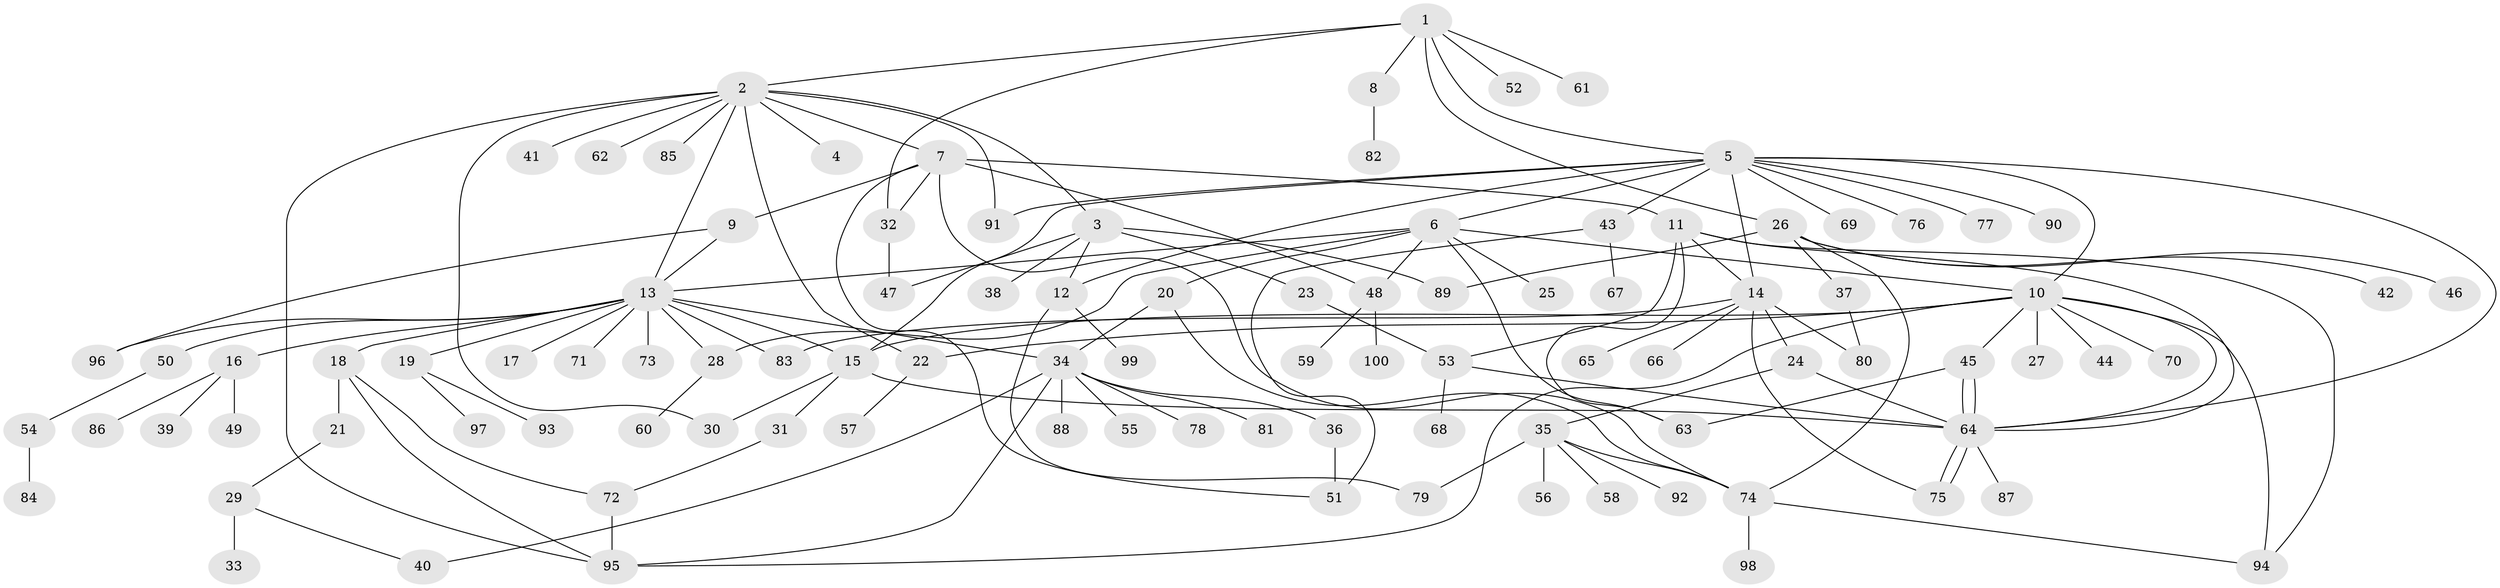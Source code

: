 // coarse degree distribution, {7: 0.05128205128205128, 24: 0.01282051282051282, 6: 0.02564102564102564, 1: 0.5256410256410257, 12: 0.01282051282051282, 9: 0.038461538461538464, 8: 0.038461538461538464, 2: 0.15384615384615385, 4: 0.038461538461538464, 3: 0.07692307692307693, 5: 0.02564102564102564}
// Generated by graph-tools (version 1.1) at 2025/41/03/06/25 10:41:47]
// undirected, 100 vertices, 144 edges
graph export_dot {
graph [start="1"]
  node [color=gray90,style=filled];
  1;
  2;
  3;
  4;
  5;
  6;
  7;
  8;
  9;
  10;
  11;
  12;
  13;
  14;
  15;
  16;
  17;
  18;
  19;
  20;
  21;
  22;
  23;
  24;
  25;
  26;
  27;
  28;
  29;
  30;
  31;
  32;
  33;
  34;
  35;
  36;
  37;
  38;
  39;
  40;
  41;
  42;
  43;
  44;
  45;
  46;
  47;
  48;
  49;
  50;
  51;
  52;
  53;
  54;
  55;
  56;
  57;
  58;
  59;
  60;
  61;
  62;
  63;
  64;
  65;
  66;
  67;
  68;
  69;
  70;
  71;
  72;
  73;
  74;
  75;
  76;
  77;
  78;
  79;
  80;
  81;
  82;
  83;
  84;
  85;
  86;
  87;
  88;
  89;
  90;
  91;
  92;
  93;
  94;
  95;
  96;
  97;
  98;
  99;
  100;
  1 -- 2;
  1 -- 5;
  1 -- 8;
  1 -- 26;
  1 -- 32;
  1 -- 52;
  1 -- 61;
  2 -- 3;
  2 -- 4;
  2 -- 7;
  2 -- 13;
  2 -- 22;
  2 -- 30;
  2 -- 41;
  2 -- 62;
  2 -- 85;
  2 -- 91;
  2 -- 95;
  3 -- 12;
  3 -- 23;
  3 -- 38;
  3 -- 47;
  3 -- 89;
  5 -- 6;
  5 -- 10;
  5 -- 12;
  5 -- 14;
  5 -- 15;
  5 -- 43;
  5 -- 64;
  5 -- 69;
  5 -- 76;
  5 -- 77;
  5 -- 90;
  5 -- 91;
  6 -- 10;
  6 -- 13;
  6 -- 20;
  6 -- 25;
  6 -- 28;
  6 -- 48;
  6 -- 63;
  7 -- 9;
  7 -- 11;
  7 -- 32;
  7 -- 48;
  7 -- 51;
  7 -- 74;
  8 -- 82;
  9 -- 13;
  9 -- 96;
  10 -- 15;
  10 -- 22;
  10 -- 27;
  10 -- 44;
  10 -- 45;
  10 -- 64;
  10 -- 70;
  10 -- 94;
  10 -- 95;
  11 -- 14;
  11 -- 53;
  11 -- 63;
  11 -- 64;
  11 -- 94;
  12 -- 79;
  12 -- 99;
  13 -- 15;
  13 -- 16;
  13 -- 17;
  13 -- 18;
  13 -- 19;
  13 -- 28;
  13 -- 34;
  13 -- 50;
  13 -- 71;
  13 -- 73;
  13 -- 83;
  13 -- 96;
  14 -- 24;
  14 -- 65;
  14 -- 66;
  14 -- 75;
  14 -- 80;
  14 -- 83;
  15 -- 30;
  15 -- 31;
  15 -- 64;
  16 -- 39;
  16 -- 49;
  16 -- 86;
  18 -- 21;
  18 -- 72;
  18 -- 95;
  19 -- 93;
  19 -- 97;
  20 -- 34;
  20 -- 74;
  21 -- 29;
  22 -- 57;
  23 -- 53;
  24 -- 35;
  24 -- 64;
  26 -- 37;
  26 -- 42;
  26 -- 46;
  26 -- 74;
  26 -- 89;
  28 -- 60;
  29 -- 33;
  29 -- 40;
  31 -- 72;
  32 -- 47;
  34 -- 36;
  34 -- 40;
  34 -- 55;
  34 -- 78;
  34 -- 81;
  34 -- 88;
  34 -- 95;
  35 -- 56;
  35 -- 58;
  35 -- 74;
  35 -- 79;
  35 -- 92;
  36 -- 51;
  37 -- 80;
  43 -- 51;
  43 -- 67;
  45 -- 63;
  45 -- 64;
  45 -- 64;
  48 -- 59;
  48 -- 100;
  50 -- 54;
  53 -- 64;
  53 -- 68;
  54 -- 84;
  64 -- 75;
  64 -- 75;
  64 -- 87;
  72 -- 95;
  74 -- 94;
  74 -- 98;
}
